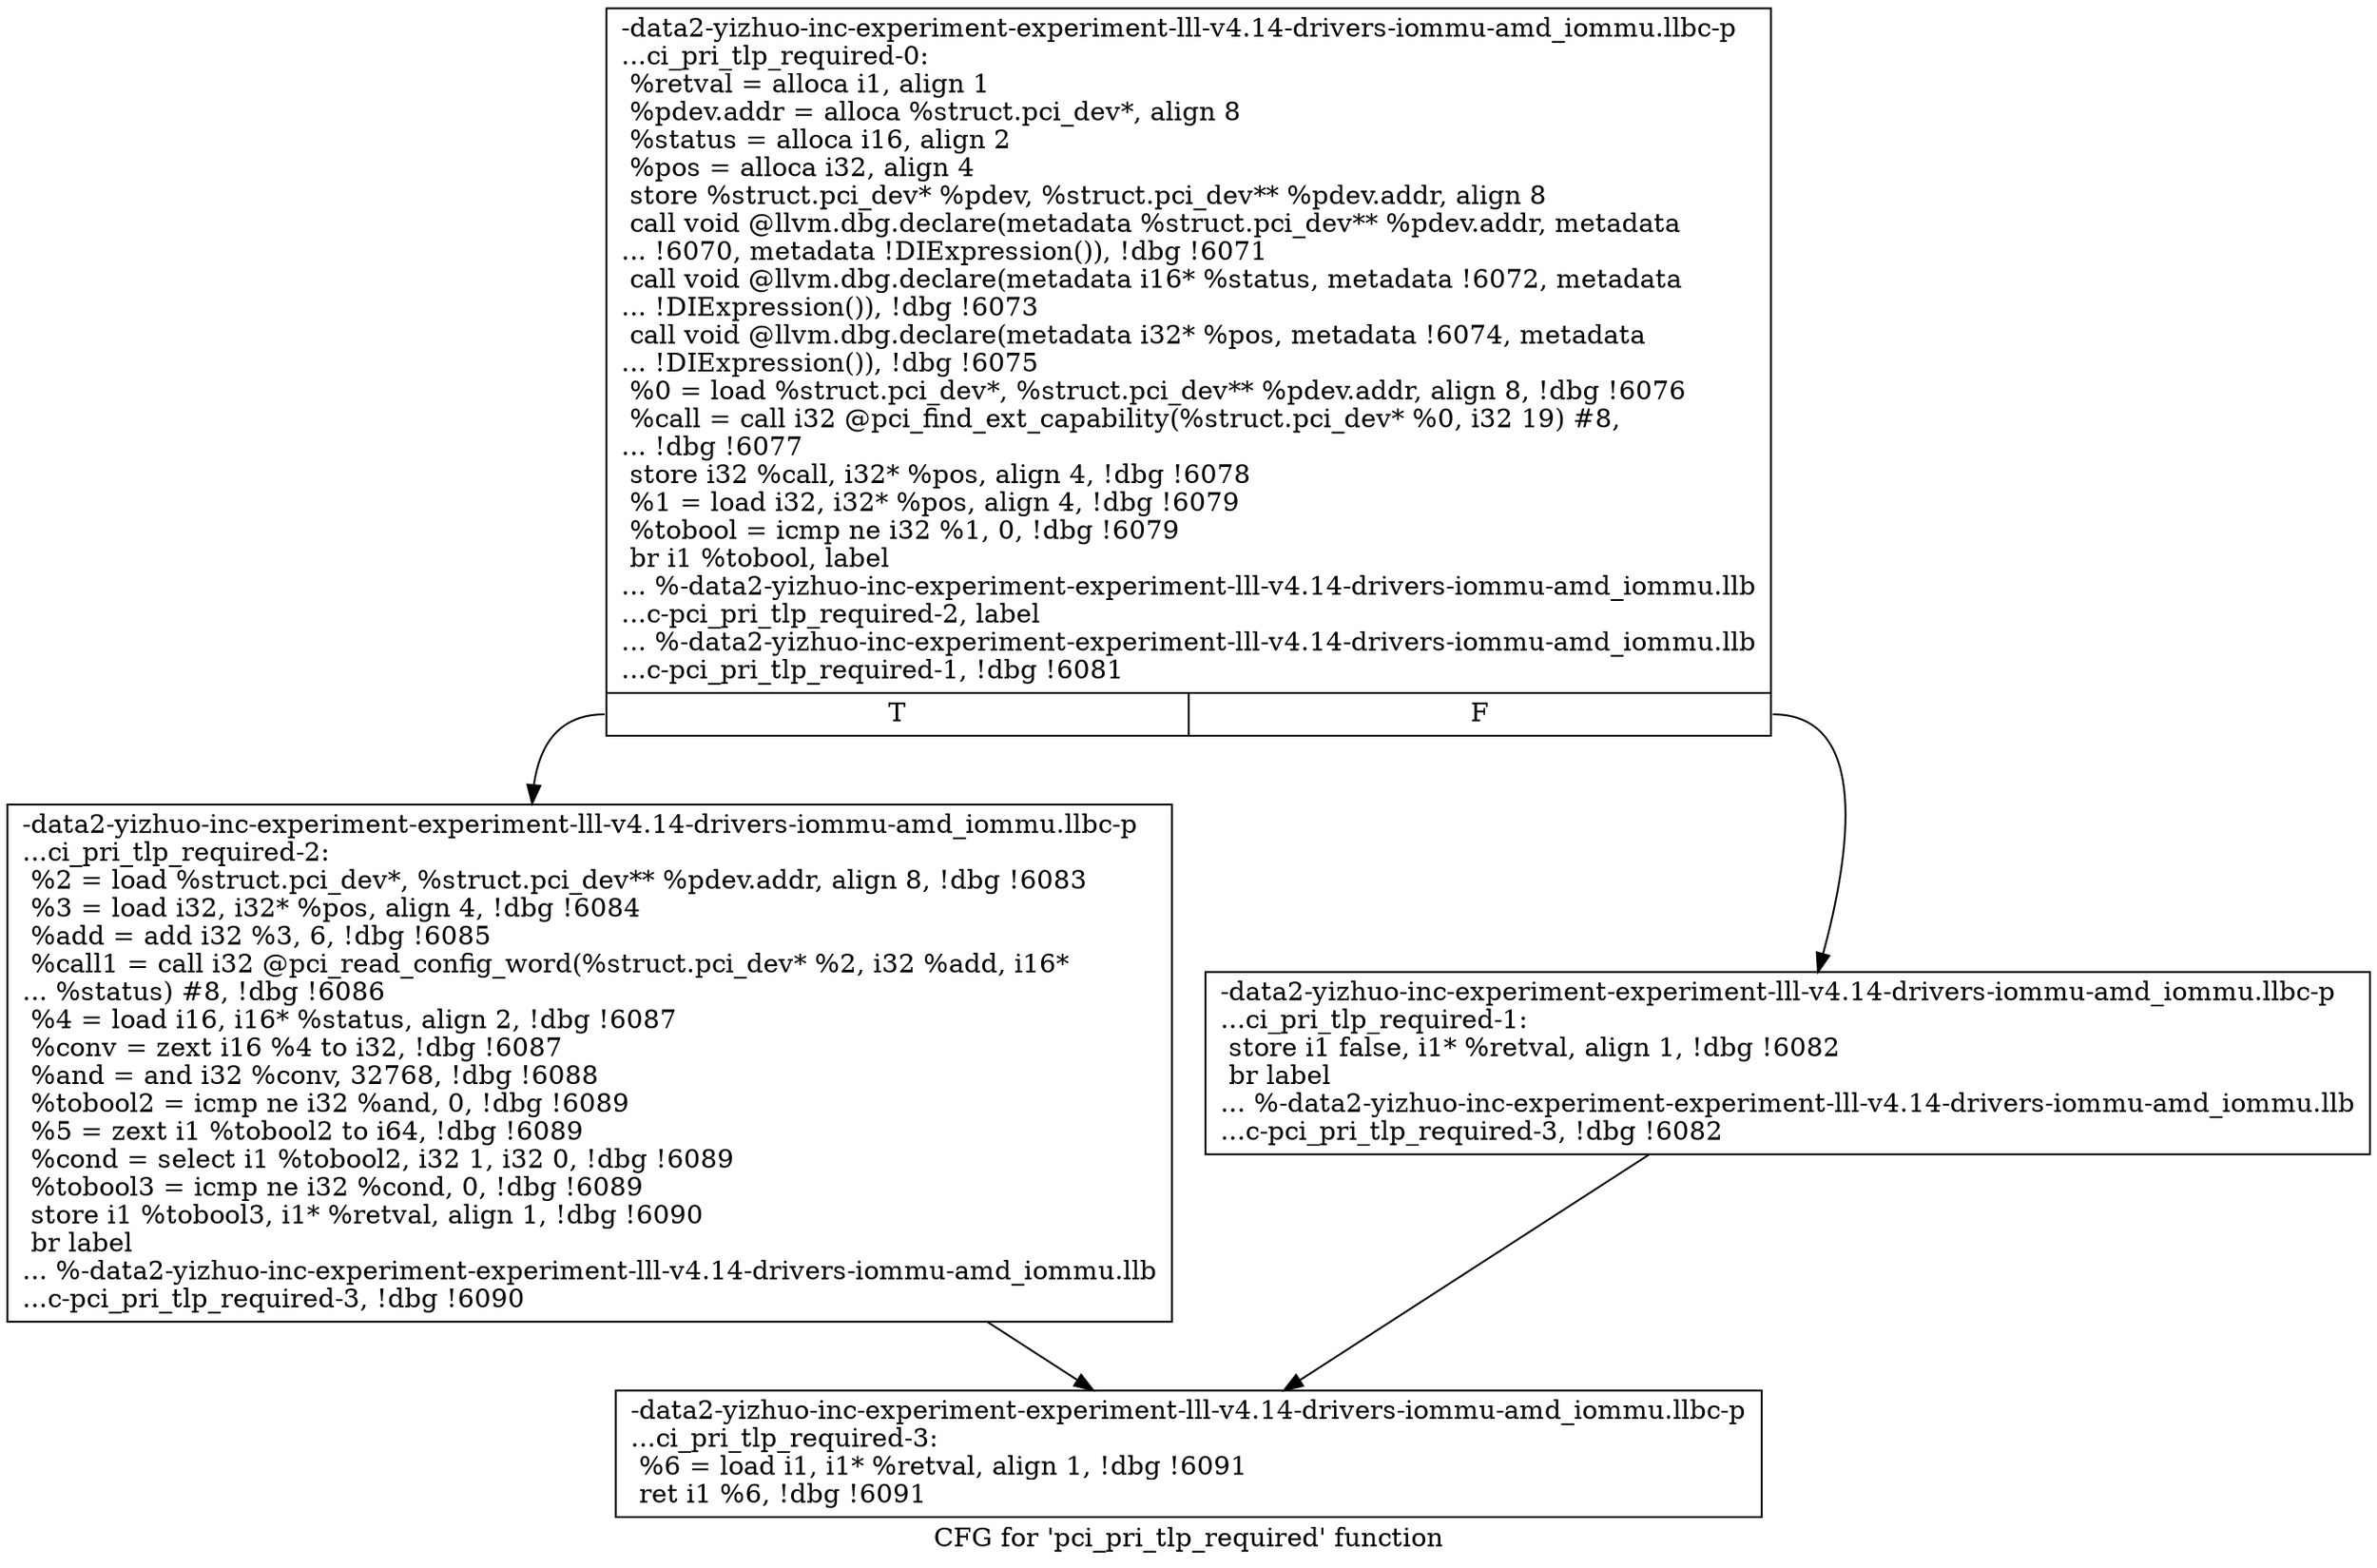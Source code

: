 digraph "CFG for 'pci_pri_tlp_required' function" {
	label="CFG for 'pci_pri_tlp_required' function";

	Node0x561b947ef3c0 [shape=record,label="{-data2-yizhuo-inc-experiment-experiment-lll-v4.14-drivers-iommu-amd_iommu.llbc-p\l...ci_pri_tlp_required-0:\l  %retval = alloca i1, align 1\l  %pdev.addr = alloca %struct.pci_dev*, align 8\l  %status = alloca i16, align 2\l  %pos = alloca i32, align 4\l  store %struct.pci_dev* %pdev, %struct.pci_dev** %pdev.addr, align 8\l  call void @llvm.dbg.declare(metadata %struct.pci_dev** %pdev.addr, metadata\l... !6070, metadata !DIExpression()), !dbg !6071\l  call void @llvm.dbg.declare(metadata i16* %status, metadata !6072, metadata\l... !DIExpression()), !dbg !6073\l  call void @llvm.dbg.declare(metadata i32* %pos, metadata !6074, metadata\l... !DIExpression()), !dbg !6075\l  %0 = load %struct.pci_dev*, %struct.pci_dev** %pdev.addr, align 8, !dbg !6076\l  %call = call i32 @pci_find_ext_capability(%struct.pci_dev* %0, i32 19) #8,\l... !dbg !6077\l  store i32 %call, i32* %pos, align 4, !dbg !6078\l  %1 = load i32, i32* %pos, align 4, !dbg !6079\l  %tobool = icmp ne i32 %1, 0, !dbg !6079\l  br i1 %tobool, label\l... %-data2-yizhuo-inc-experiment-experiment-lll-v4.14-drivers-iommu-amd_iommu.llb\l...c-pci_pri_tlp_required-2, label\l... %-data2-yizhuo-inc-experiment-experiment-lll-v4.14-drivers-iommu-amd_iommu.llb\l...c-pci_pri_tlp_required-1, !dbg !6081\l|{<s0>T|<s1>F}}"];
	Node0x561b947ef3c0:s0 -> Node0x561b947f36d0;
	Node0x561b947ef3c0:s1 -> Node0x561b947f3680;
	Node0x561b947f3680 [shape=record,label="{-data2-yizhuo-inc-experiment-experiment-lll-v4.14-drivers-iommu-amd_iommu.llbc-p\l...ci_pri_tlp_required-1: \l  store i1 false, i1* %retval, align 1, !dbg !6082\l  br label\l... %-data2-yizhuo-inc-experiment-experiment-lll-v4.14-drivers-iommu-amd_iommu.llb\l...c-pci_pri_tlp_required-3, !dbg !6082\l}"];
	Node0x561b947f3680 -> Node0x561b947f3720;
	Node0x561b947f36d0 [shape=record,label="{-data2-yizhuo-inc-experiment-experiment-lll-v4.14-drivers-iommu-amd_iommu.llbc-p\l...ci_pri_tlp_required-2: \l  %2 = load %struct.pci_dev*, %struct.pci_dev** %pdev.addr, align 8, !dbg !6083\l  %3 = load i32, i32* %pos, align 4, !dbg !6084\l  %add = add i32 %3, 6, !dbg !6085\l  %call1 = call i32 @pci_read_config_word(%struct.pci_dev* %2, i32 %add, i16*\l... %status) #8, !dbg !6086\l  %4 = load i16, i16* %status, align 2, !dbg !6087\l  %conv = zext i16 %4 to i32, !dbg !6087\l  %and = and i32 %conv, 32768, !dbg !6088\l  %tobool2 = icmp ne i32 %and, 0, !dbg !6089\l  %5 = zext i1 %tobool2 to i64, !dbg !6089\l  %cond = select i1 %tobool2, i32 1, i32 0, !dbg !6089\l  %tobool3 = icmp ne i32 %cond, 0, !dbg !6089\l  store i1 %tobool3, i1* %retval, align 1, !dbg !6090\l  br label\l... %-data2-yizhuo-inc-experiment-experiment-lll-v4.14-drivers-iommu-amd_iommu.llb\l...c-pci_pri_tlp_required-3, !dbg !6090\l}"];
	Node0x561b947f36d0 -> Node0x561b947f3720;
	Node0x561b947f3720 [shape=record,label="{-data2-yizhuo-inc-experiment-experiment-lll-v4.14-drivers-iommu-amd_iommu.llbc-p\l...ci_pri_tlp_required-3: \l  %6 = load i1, i1* %retval, align 1, !dbg !6091\l  ret i1 %6, !dbg !6091\l}"];
}
